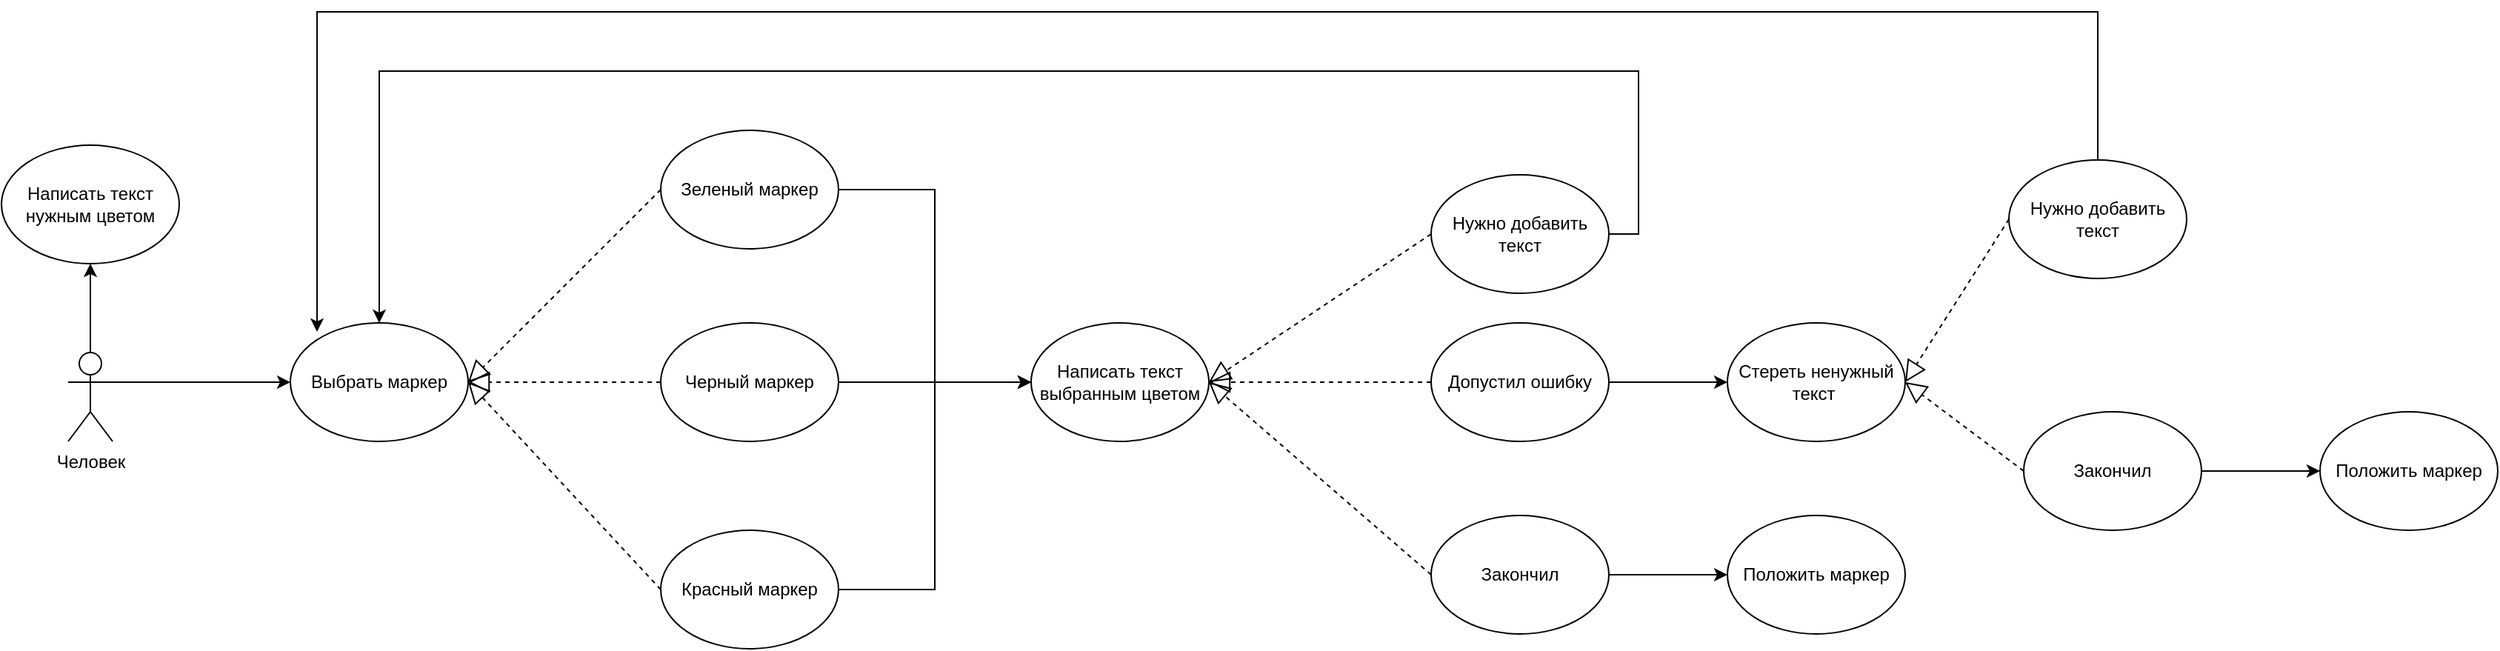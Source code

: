 <mxfile version="15.1.4" type="github">
  <diagram id="dKjkxQiRWpnGpU8tR1Py" name="Page-1">
    <mxGraphModel dx="1422" dy="794" grid="1" gridSize="10" guides="1" tooltips="1" connect="1" arrows="1" fold="1" page="1" pageScale="1" pageWidth="827" pageHeight="1169" math="0" shadow="0">
      <root>
        <mxCell id="0" />
        <mxCell id="1" parent="0" />
        <mxCell id="2V73cLbyX__GQGyzQmy8-1" value="Человек" style="shape=umlActor;verticalLabelPosition=bottom;verticalAlign=top;html=1;outlineConnect=0;" vertex="1" parent="1">
          <mxGeometry x="50" y="290" width="30" height="60" as="geometry" />
        </mxCell>
        <mxCell id="2V73cLbyX__GQGyzQmy8-2" value="" style="endArrow=classic;html=1;exitX=0.5;exitY=0;exitDx=0;exitDy=0;exitPerimeter=0;" edge="1" parent="1" source="2V73cLbyX__GQGyzQmy8-1">
          <mxGeometry width="50" height="50" relative="1" as="geometry">
            <mxPoint x="390" y="430" as="sourcePoint" />
            <mxPoint x="65" y="230" as="targetPoint" />
          </mxGeometry>
        </mxCell>
        <mxCell id="2V73cLbyX__GQGyzQmy8-3" value="Написать текст нужным цветом" style="ellipse;whiteSpace=wrap;html=1;" vertex="1" parent="1">
          <mxGeometry x="5" y="150" width="120" height="80" as="geometry" />
        </mxCell>
        <mxCell id="2V73cLbyX__GQGyzQmy8-4" value="Выбрать маркер" style="ellipse;whiteSpace=wrap;html=1;" vertex="1" parent="1">
          <mxGeometry x="200" y="270" width="120" height="80" as="geometry" />
        </mxCell>
        <mxCell id="2V73cLbyX__GQGyzQmy8-5" value="" style="endArrow=classic;html=1;exitX=1;exitY=0.333;exitDx=0;exitDy=0;exitPerimeter=0;entryX=0;entryY=0.5;entryDx=0;entryDy=0;" edge="1" parent="1" source="2V73cLbyX__GQGyzQmy8-1" target="2V73cLbyX__GQGyzQmy8-4">
          <mxGeometry width="50" height="50" relative="1" as="geometry">
            <mxPoint x="390" y="430" as="sourcePoint" />
            <mxPoint x="440" y="380" as="targetPoint" />
          </mxGeometry>
        </mxCell>
        <mxCell id="2V73cLbyX__GQGyzQmy8-14" value="" style="edgeStyle=orthogonalEdgeStyle;rounded=0;orthogonalLoop=1;jettySize=auto;html=1;entryX=0;entryY=0.5;entryDx=0;entryDy=0;" edge="1" parent="1" source="2V73cLbyX__GQGyzQmy8-7" target="2V73cLbyX__GQGyzQmy8-21">
          <mxGeometry relative="1" as="geometry">
            <mxPoint x="650" y="180" as="targetPoint" />
          </mxGeometry>
        </mxCell>
        <mxCell id="2V73cLbyX__GQGyzQmy8-7" value="Зеленый маркер" style="ellipse;whiteSpace=wrap;html=1;" vertex="1" parent="1">
          <mxGeometry x="450" y="140" width="120" height="80" as="geometry" />
        </mxCell>
        <mxCell id="2V73cLbyX__GQGyzQmy8-17" style="edgeStyle=orthogonalEdgeStyle;rounded=0;orthogonalLoop=1;jettySize=auto;html=1;exitX=1;exitY=0.5;exitDx=0;exitDy=0;entryX=0;entryY=0.5;entryDx=0;entryDy=0;" edge="1" parent="1" source="2V73cLbyX__GQGyzQmy8-8" target="2V73cLbyX__GQGyzQmy8-21">
          <mxGeometry relative="1" as="geometry">
            <mxPoint x="650" y="310" as="targetPoint" />
          </mxGeometry>
        </mxCell>
        <mxCell id="2V73cLbyX__GQGyzQmy8-8" value="Черный маркер" style="ellipse;whiteSpace=wrap;html=1;" vertex="1" parent="1">
          <mxGeometry x="450" y="270" width="120" height="80" as="geometry" />
        </mxCell>
        <mxCell id="2V73cLbyX__GQGyzQmy8-18" style="edgeStyle=orthogonalEdgeStyle;rounded=0;orthogonalLoop=1;jettySize=auto;html=1;exitX=1;exitY=0.5;exitDx=0;exitDy=0;entryX=0;entryY=0.5;entryDx=0;entryDy=0;" edge="1" parent="1" source="2V73cLbyX__GQGyzQmy8-9" target="2V73cLbyX__GQGyzQmy8-21">
          <mxGeometry relative="1" as="geometry">
            <mxPoint x="650" y="450" as="targetPoint" />
          </mxGeometry>
        </mxCell>
        <mxCell id="2V73cLbyX__GQGyzQmy8-9" value="Красный маркер" style="ellipse;whiteSpace=wrap;html=1;" vertex="1" parent="1">
          <mxGeometry x="450" y="410" width="120" height="80" as="geometry" />
        </mxCell>
        <mxCell id="2V73cLbyX__GQGyzQmy8-10" value="" style="endArrow=block;dashed=1;endFill=0;endSize=12;html=1;exitX=0;exitY=0.5;exitDx=0;exitDy=0;entryX=1;entryY=0.5;entryDx=0;entryDy=0;" edge="1" parent="1" source="2V73cLbyX__GQGyzQmy8-7" target="2V73cLbyX__GQGyzQmy8-4">
          <mxGeometry width="160" relative="1" as="geometry">
            <mxPoint x="330" y="400" as="sourcePoint" />
            <mxPoint x="490" y="400" as="targetPoint" />
          </mxGeometry>
        </mxCell>
        <mxCell id="2V73cLbyX__GQGyzQmy8-11" value="" style="endArrow=block;dashed=1;endFill=0;endSize=12;html=1;exitX=0;exitY=0.5;exitDx=0;exitDy=0;" edge="1" parent="1" source="2V73cLbyX__GQGyzQmy8-8" target="2V73cLbyX__GQGyzQmy8-4">
          <mxGeometry width="160" relative="1" as="geometry">
            <mxPoint x="460" y="190" as="sourcePoint" />
            <mxPoint x="330" y="320" as="targetPoint" />
          </mxGeometry>
        </mxCell>
        <mxCell id="2V73cLbyX__GQGyzQmy8-12" value="" style="endArrow=block;dashed=1;endFill=0;endSize=12;html=1;exitX=0;exitY=0.5;exitDx=0;exitDy=0;" edge="1" parent="1" source="2V73cLbyX__GQGyzQmy8-9">
          <mxGeometry width="160" relative="1" as="geometry">
            <mxPoint x="470" y="200" as="sourcePoint" />
            <mxPoint x="320" y="310" as="targetPoint" />
          </mxGeometry>
        </mxCell>
        <mxCell id="2V73cLbyX__GQGyzQmy8-21" value="Написать текст выбранным цветом" style="ellipse;whiteSpace=wrap;html=1;" vertex="1" parent="1">
          <mxGeometry x="700" y="270" width="120" height="80" as="geometry" />
        </mxCell>
        <mxCell id="2V73cLbyX__GQGyzQmy8-32" style="edgeStyle=orthogonalEdgeStyle;rounded=0;orthogonalLoop=1;jettySize=auto;html=1;exitX=1;exitY=0.5;exitDx=0;exitDy=0;entryX=0.5;entryY=0;entryDx=0;entryDy=0;" edge="1" parent="1" source="2V73cLbyX__GQGyzQmy8-22" target="2V73cLbyX__GQGyzQmy8-4">
          <mxGeometry relative="1" as="geometry">
            <Array as="points">
              <mxPoint x="1110" y="210" />
              <mxPoint x="1110" y="100" />
              <mxPoint x="260" y="100" />
            </Array>
          </mxGeometry>
        </mxCell>
        <mxCell id="2V73cLbyX__GQGyzQmy8-22" value="Нужно добавить текст" style="ellipse;whiteSpace=wrap;html=1;" vertex="1" parent="1">
          <mxGeometry x="970" y="170" width="120" height="80" as="geometry" />
        </mxCell>
        <mxCell id="2V73cLbyX__GQGyzQmy8-24" value="" style="endArrow=block;dashed=1;endFill=0;endSize=12;html=1;exitX=0;exitY=0.5;exitDx=0;exitDy=0;entryX=1;entryY=0.5;entryDx=0;entryDy=0;" edge="1" parent="1" source="2V73cLbyX__GQGyzQmy8-22" target="2V73cLbyX__GQGyzQmy8-21">
          <mxGeometry width="160" relative="1" as="geometry">
            <mxPoint x="740" y="300" as="sourcePoint" />
            <mxPoint x="900" y="300" as="targetPoint" />
          </mxGeometry>
        </mxCell>
        <mxCell id="2V73cLbyX__GQGyzQmy8-34" value="" style="edgeStyle=orthogonalEdgeStyle;rounded=0;orthogonalLoop=1;jettySize=auto;html=1;" edge="1" parent="1" source="2V73cLbyX__GQGyzQmy8-25" target="2V73cLbyX__GQGyzQmy8-33">
          <mxGeometry relative="1" as="geometry" />
        </mxCell>
        <mxCell id="2V73cLbyX__GQGyzQmy8-25" value="Допустил ошибку" style="ellipse;whiteSpace=wrap;html=1;" vertex="1" parent="1">
          <mxGeometry x="970" y="270" width="120" height="80" as="geometry" />
        </mxCell>
        <mxCell id="2V73cLbyX__GQGyzQmy8-26" value="" style="endArrow=block;dashed=1;endFill=0;endSize=12;html=1;exitX=0;exitY=0.5;exitDx=0;exitDy=0;entryX=1;entryY=0.5;entryDx=0;entryDy=0;" edge="1" parent="1" source="2V73cLbyX__GQGyzQmy8-25" target="2V73cLbyX__GQGyzQmy8-21">
          <mxGeometry width="160" relative="1" as="geometry">
            <mxPoint x="970" y="220" as="sourcePoint" />
            <mxPoint x="830" y="320" as="targetPoint" />
          </mxGeometry>
        </mxCell>
        <mxCell id="2V73cLbyX__GQGyzQmy8-30" value="" style="edgeStyle=orthogonalEdgeStyle;rounded=0;orthogonalLoop=1;jettySize=auto;html=1;" edge="1" parent="1" source="2V73cLbyX__GQGyzQmy8-27" target="2V73cLbyX__GQGyzQmy8-29">
          <mxGeometry relative="1" as="geometry" />
        </mxCell>
        <mxCell id="2V73cLbyX__GQGyzQmy8-27" value="Закончил" style="ellipse;whiteSpace=wrap;html=1;" vertex="1" parent="1">
          <mxGeometry x="970" y="400" width="120" height="80" as="geometry" />
        </mxCell>
        <mxCell id="2V73cLbyX__GQGyzQmy8-28" value="" style="endArrow=block;dashed=1;endFill=0;endSize=12;html=1;exitX=0;exitY=0.5;exitDx=0;exitDy=0;entryX=1;entryY=0.5;entryDx=0;entryDy=0;" edge="1" parent="1" source="2V73cLbyX__GQGyzQmy8-27" target="2V73cLbyX__GQGyzQmy8-21">
          <mxGeometry width="160" relative="1" as="geometry">
            <mxPoint x="980" y="320" as="sourcePoint" />
            <mxPoint x="830" y="320" as="targetPoint" />
          </mxGeometry>
        </mxCell>
        <mxCell id="2V73cLbyX__GQGyzQmy8-29" value="Положить маркер" style="ellipse;whiteSpace=wrap;html=1;" vertex="1" parent="1">
          <mxGeometry x="1170" y="400" width="120" height="80" as="geometry" />
        </mxCell>
        <mxCell id="2V73cLbyX__GQGyzQmy8-33" value="Стереть ненужный текст&amp;nbsp;" style="ellipse;whiteSpace=wrap;html=1;" vertex="1" parent="1">
          <mxGeometry x="1170" y="270" width="120" height="80" as="geometry" />
        </mxCell>
        <mxCell id="2V73cLbyX__GQGyzQmy8-41" style="edgeStyle=orthogonalEdgeStyle;rounded=0;orthogonalLoop=1;jettySize=auto;html=1;exitX=0.5;exitY=0;exitDx=0;exitDy=0;entryX=0.15;entryY=0.075;entryDx=0;entryDy=0;entryPerimeter=0;" edge="1" parent="1" source="2V73cLbyX__GQGyzQmy8-35" target="2V73cLbyX__GQGyzQmy8-4">
          <mxGeometry relative="1" as="geometry">
            <Array as="points">
              <mxPoint x="1420" y="60" />
              <mxPoint x="218" y="60" />
            </Array>
          </mxGeometry>
        </mxCell>
        <mxCell id="2V73cLbyX__GQGyzQmy8-35" value="Нужно добавить текст" style="ellipse;whiteSpace=wrap;html=1;" vertex="1" parent="1">
          <mxGeometry x="1360" y="160" width="120" height="80" as="geometry" />
        </mxCell>
        <mxCell id="2V73cLbyX__GQGyzQmy8-36" value="" style="endArrow=block;dashed=1;endFill=0;endSize=12;html=1;exitX=0;exitY=0.5;exitDx=0;exitDy=0;entryX=1;entryY=0.5;entryDx=0;entryDy=0;" edge="1" parent="1" source="2V73cLbyX__GQGyzQmy8-35" target="2V73cLbyX__GQGyzQmy8-33">
          <mxGeometry width="160" relative="1" as="geometry">
            <mxPoint x="1130" y="290" as="sourcePoint" />
            <mxPoint x="1290" y="290" as="targetPoint" />
          </mxGeometry>
        </mxCell>
        <mxCell id="2V73cLbyX__GQGyzQmy8-37" value="" style="edgeStyle=orthogonalEdgeStyle;rounded=0;orthogonalLoop=1;jettySize=auto;html=1;" edge="1" parent="1" source="2V73cLbyX__GQGyzQmy8-38" target="2V73cLbyX__GQGyzQmy8-39">
          <mxGeometry relative="1" as="geometry" />
        </mxCell>
        <mxCell id="2V73cLbyX__GQGyzQmy8-38" value="Закончил" style="ellipse;whiteSpace=wrap;html=1;" vertex="1" parent="1">
          <mxGeometry x="1370" y="330" width="120" height="80" as="geometry" />
        </mxCell>
        <mxCell id="2V73cLbyX__GQGyzQmy8-39" value="Положить маркер" style="ellipse;whiteSpace=wrap;html=1;" vertex="1" parent="1">
          <mxGeometry x="1570" y="330" width="120" height="80" as="geometry" />
        </mxCell>
        <mxCell id="2V73cLbyX__GQGyzQmy8-40" value="" style="endArrow=block;dashed=1;endFill=0;endSize=12;html=1;exitX=0;exitY=0.5;exitDx=0;exitDy=0;" edge="1" parent="1" source="2V73cLbyX__GQGyzQmy8-38">
          <mxGeometry width="160" relative="1" as="geometry">
            <mxPoint x="980" y="450" as="sourcePoint" />
            <mxPoint x="1290" y="310" as="targetPoint" />
          </mxGeometry>
        </mxCell>
      </root>
    </mxGraphModel>
  </diagram>
</mxfile>
